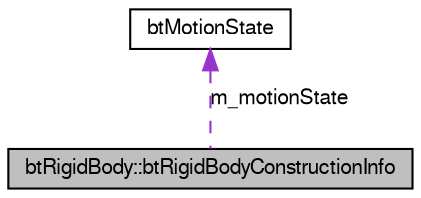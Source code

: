 digraph G
{
  bgcolor="transparent";
  edge [fontname="FreeSans",fontsize=10,labelfontname="FreeSans",labelfontsize=10];
  node [fontname="FreeSans",fontsize=10,shape=record];
  Node1 [label="btRigidBody::btRigidBodyConstructionInfo",height=0.2,width=0.4,color="black", fillcolor="grey75", style="filled" fontcolor="black"];
  Node2 -> Node1 [dir=back,color="darkorchid3",fontsize=10,style="dashed",label="m_motionState"];
  Node2 [label="btMotionState",height=0.2,width=0.4,color="black",URL="$classbt_motion_state.html"];
}
